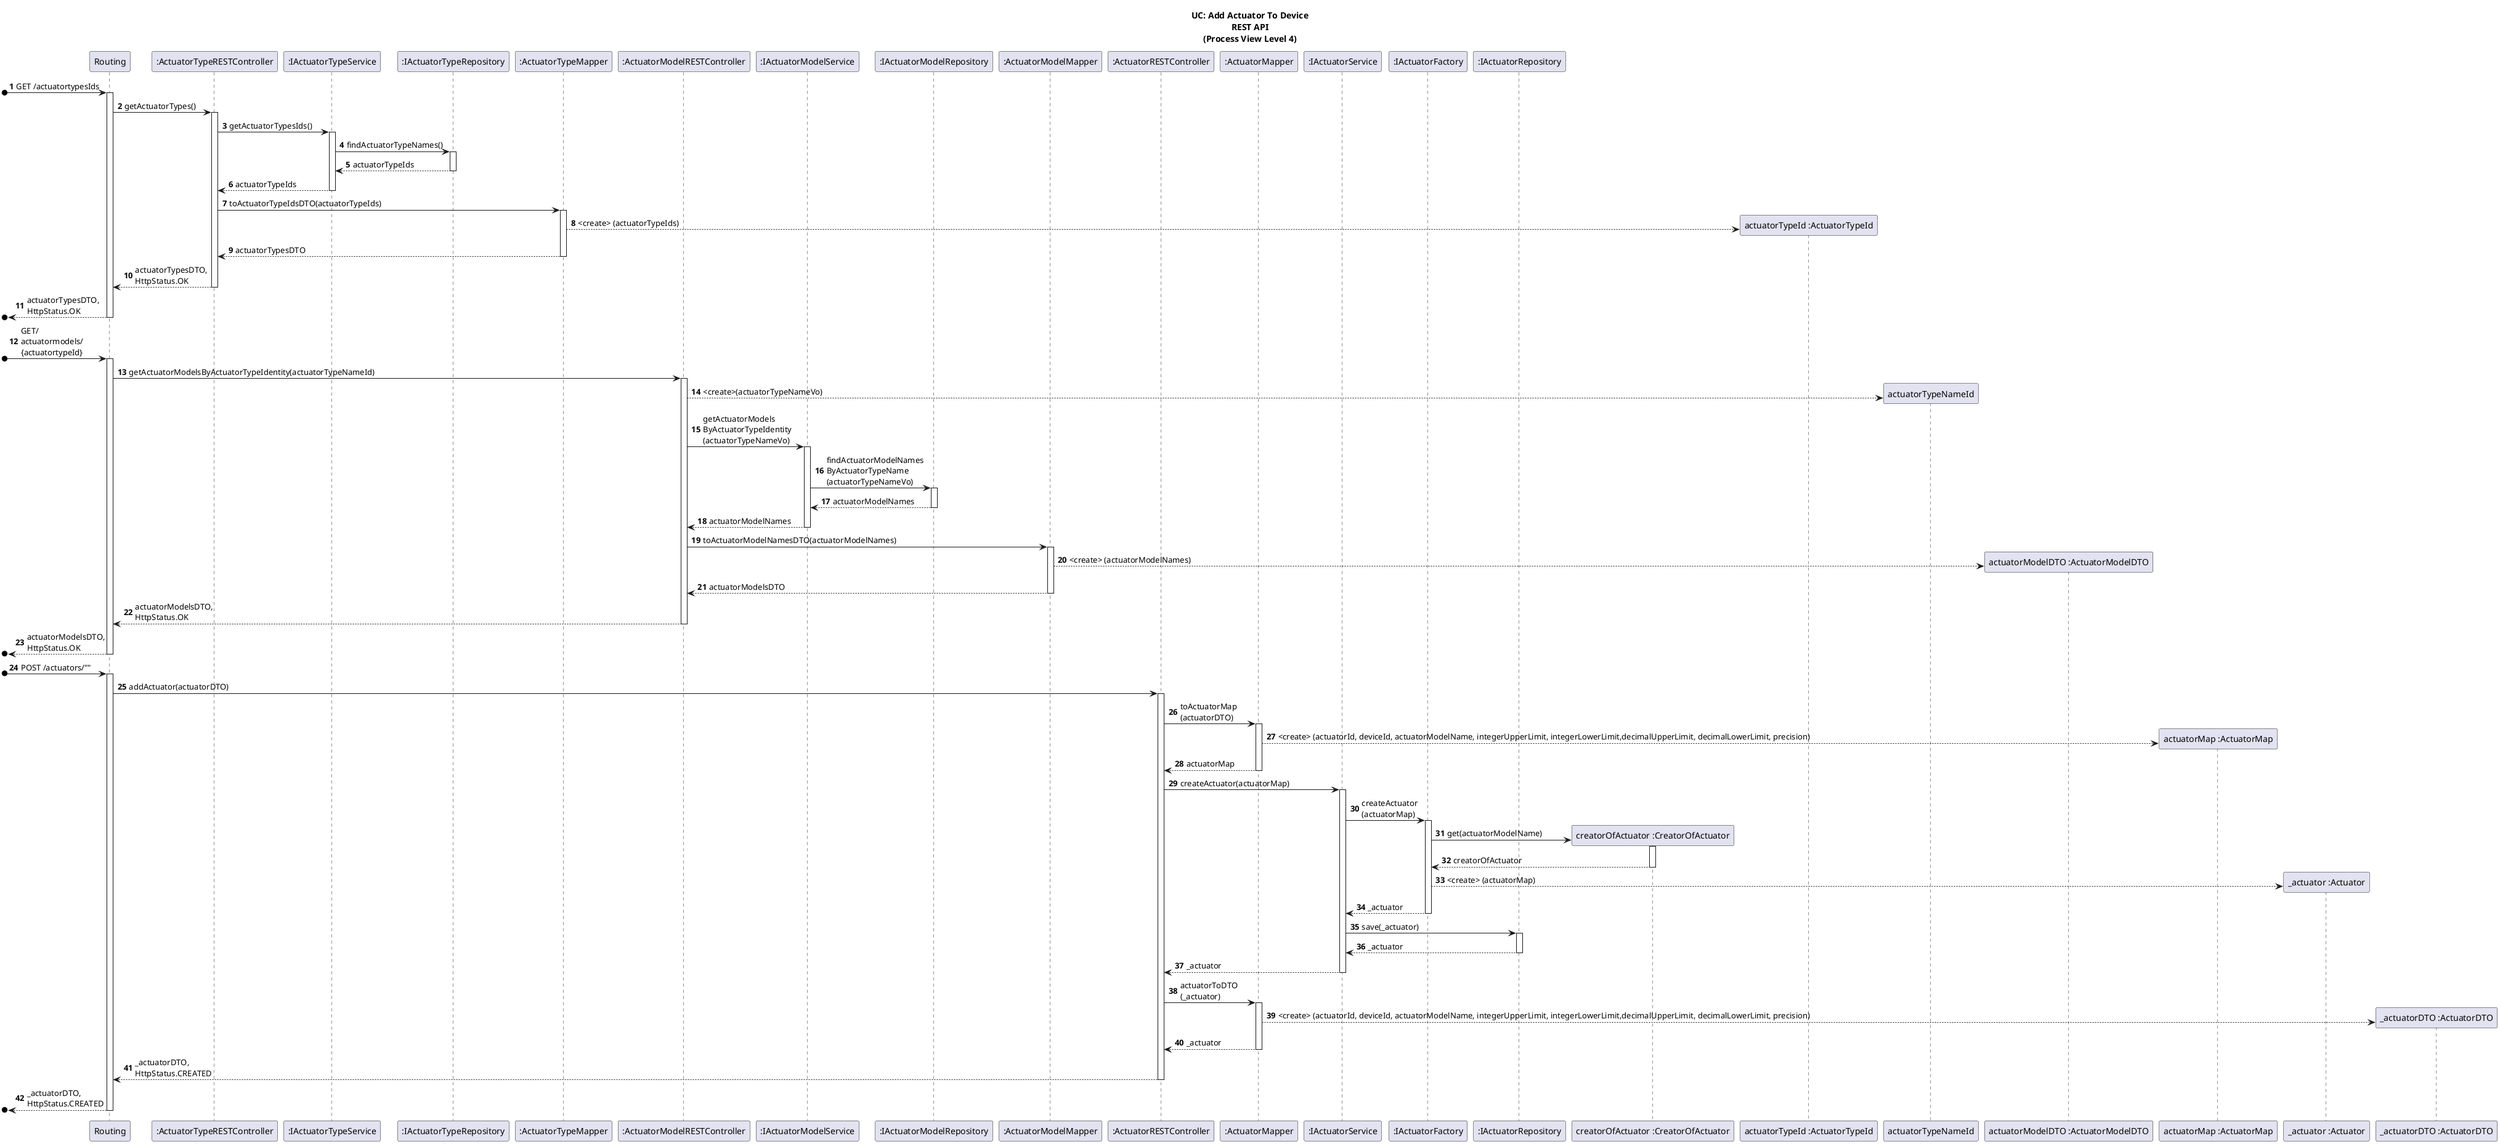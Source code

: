 @startuml
'https://plantuml.com/sequence-diagram

autonumber

title UC: Add Actuator To Device\nREST API\n(Process View Level 4)

/'
As a Power User [or Administrator], I want to add an actuator to an existing
device in a room. The actuator must be of a model of an existing type of actuator.
'/

participant "Routing" as ROUT
participant ":ActuatorTypeRESTController" as ATC
participant ":IActuatorTypeService" as ATS
participant ":IActuatorTypeRepository" as ATR
participant ":ActuatorTypeMapper" as ATM
participant ":ActuatorModelRESTController" as AMC
participant ":IActuatorModelService" as AMS
participant ":IActuatorModelRepository" as AMR
participant ":ActuatorModelMapper" as AMM
participant ":ActuatorRESTController" as C12
participant ":ActuatorMapper" as AM
participant ":IActuatorService" as AS
participant ":IActuatorFactory" as AF
participant ":IActuatorRepository" as AR
participant "creatorOfActuator :CreatorOfActuator" as CA
participant "actuatorTypeId :ActuatorTypeId" as AT
participant "actuatorTypeNameId" as ID
participant "actuatorModelDTO :ActuatorModelDTO" as AMD
participant "actuatorMap :ActuatorMap" as AMAP
participant "_actuator :Actuator" as A
participant "_actuatorDTO :ActuatorDTO" as S2

[o-> ROUT : GET /actuatortypesIds
activate ROUT
ROUT->ATC: getActuatorTypes()
activate ATC
ATC -> ATS: getActuatorTypesIds()
activate ATS
ATS -> ATR: findActuatorTypeNames()
activate ATR
ATR --> ATS : actuatorTypeIds
deactivate ATR
ATS --> ATC : actuatorTypeIds
deactivate ATS
ATC -> ATM : toActuatorTypeIdsDTO(actuatorTypeIds)
activate ATM
ATM --> AT** : <create> (actuatorTypeIds)
ATM--> ATC : actuatorTypesDTO
deactivate ATM
ATC --> ROUT : actuatorTypesDTO,\nHttpStatus.OK
deactivate ATC
[o<--ROUT : actuatorTypesDTO,\nHttpStatus.OK
deactivate ROUT

[o->ROUT : GET/\nactuatormodels/\n{actuatortypeId}
activate ROUT
ROUT->AMC: getActuatorModelsByActuatorTypeIdentity(actuatorTypeNameId)
activate AMC
AMC --> ID** : <create>(actuatorTypeNameVo)
AMC-> AMS : getActuatorModels\nByActuatorTypeIdentity\n(actuatorTypeNameVo)
activate AMS
AMS -> AMR : findActuatorModelNames\nByActuatorTypeName\n(actuatorTypeNameVo)
activate AMR
AMR --> AMS : actuatorModelNames
deactivate AMR
AMS --> AMC : actuatorModelNames
deactivate AMS
AMC-> AMM : toActuatorModelNamesDTO(actuatorModelNames)
activate AMM
AMM --> AMD** : <create> (actuatorModelNames)
AMM --> AMC : actuatorModelsDTO
deactivate AMM
AMC--> ROUT : actuatorModelsDTO,\nHttpStatus.OK
deactivate AMC
[o<--ROUT : actuatorModelsDTO,\nHttpStatus.OK
deactivate ROUT

[o->ROUT: POST /actuators/""
activate ROUT
ROUT->C12: addActuator(actuatorDTO)
activate C12
C12 -> AM : toActuatorMap\n(actuatorDTO)
activate AM
AM --> AMAP** : <create> (actuatorId, deviceId, actuatorModelName, integerUpperLimit, integerLowerLimit,decimalUpperLimit, decimalLowerLimit, precision)
AM --> C12: actuatorMap
deactivate AM
C12 -> AS: createActuator(actuatorMap)
activate AS
AS -> AF: createActuator\n(actuatorMap)
activate AF
AF -> CA** : get(actuatorModelName)
activate CA
CA -->AF: creatorOfActuator
deactivate CA
AF -->A**: <create> (actuatorMap)
deactivate CA
AF --> AS : _actuator
deactivate AF

AS -> AR : save(_actuator)
activate AR
AR --> AS: _actuator
deactivate AR
AS --> C12: _actuator
deactivate AS

C12 -> AM : actuatorToDTO\n(_actuator)
activate AM
AM --> S2** : <create> (actuatorId, deviceId, actuatorModelName, integerUpperLimit, integerLowerLimit,decimalUpperLimit, decimalLowerLimit, precision)
AM --> C12: _actuator
deactivate AM
C12 --> ROUT : _actuatorDTO,\nHttpStatus.CREATED
deactivate C12
[o<-- ROUT : _actuatorDTO,\nHttpStatus.CREATED
deactivate ROUT

@enduml
